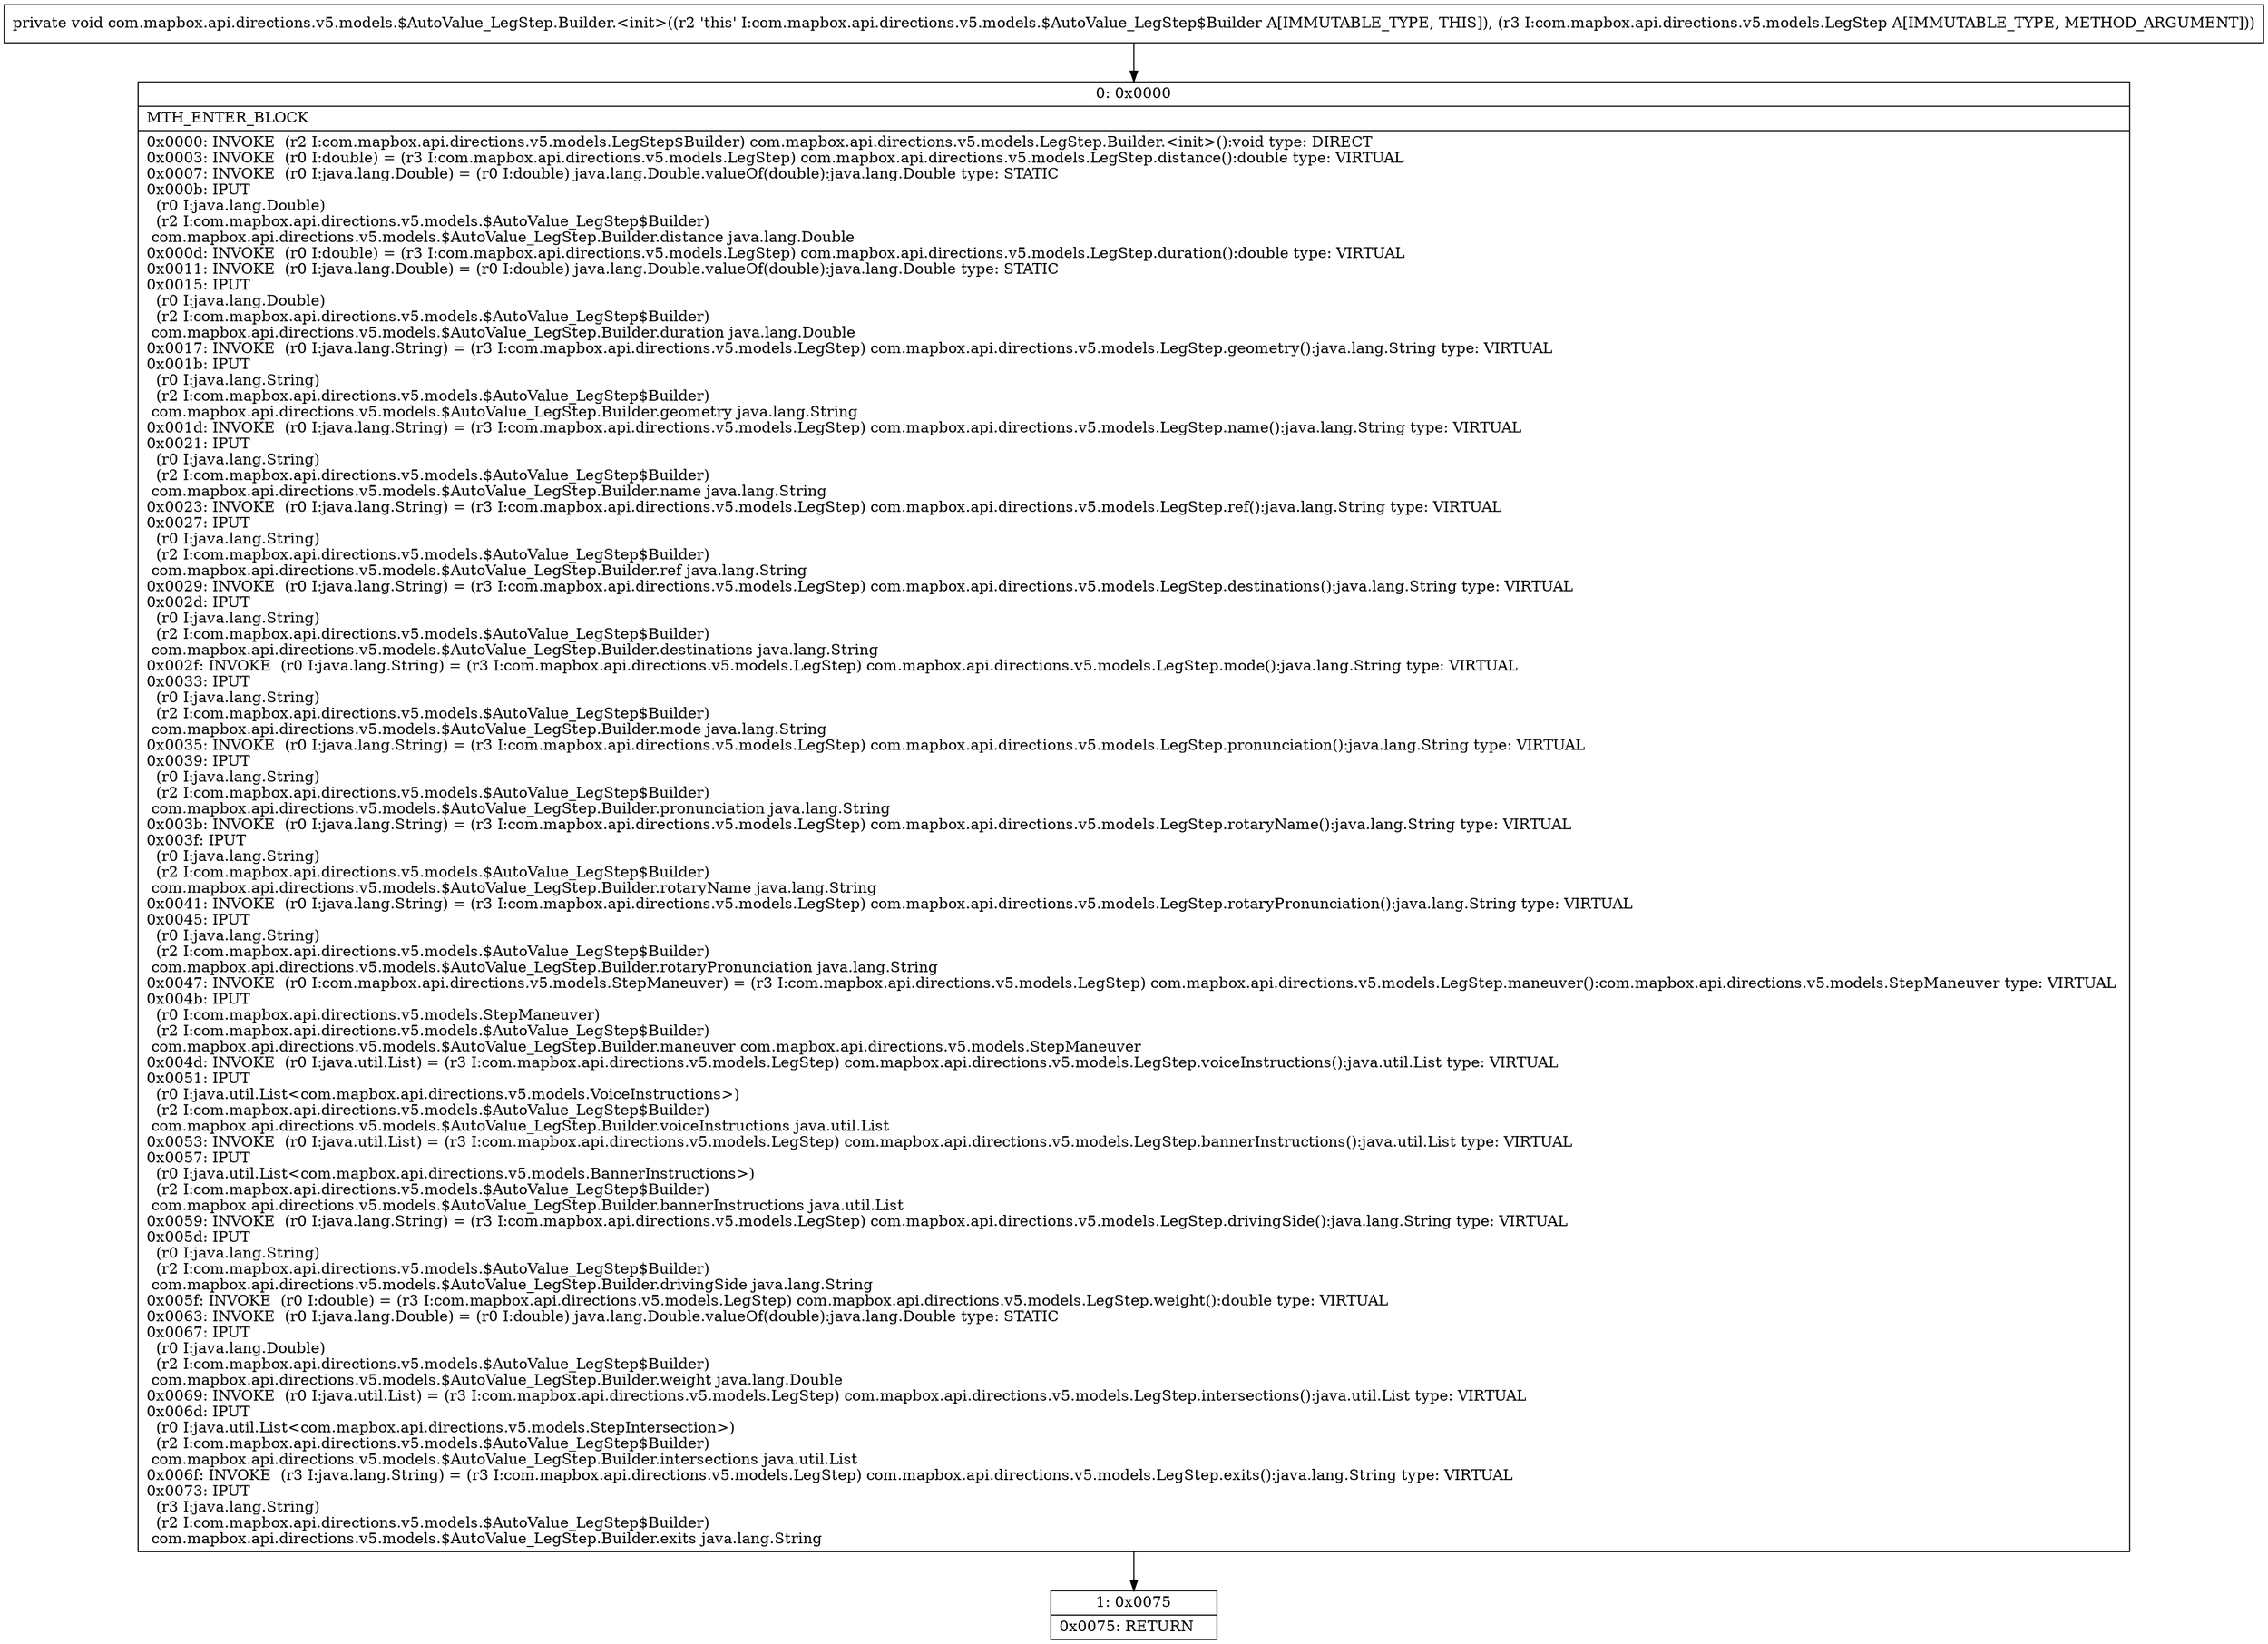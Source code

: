 digraph "CFG forcom.mapbox.api.directions.v5.models.$AutoValue_LegStep.Builder.\<init\>(Lcom\/mapbox\/api\/directions\/v5\/models\/LegStep;)V" {
Node_0 [shape=record,label="{0\:\ 0x0000|MTH_ENTER_BLOCK\l|0x0000: INVOKE  (r2 I:com.mapbox.api.directions.v5.models.LegStep$Builder) com.mapbox.api.directions.v5.models.LegStep.Builder.\<init\>():void type: DIRECT \l0x0003: INVOKE  (r0 I:double) = (r3 I:com.mapbox.api.directions.v5.models.LegStep) com.mapbox.api.directions.v5.models.LegStep.distance():double type: VIRTUAL \l0x0007: INVOKE  (r0 I:java.lang.Double) = (r0 I:double) java.lang.Double.valueOf(double):java.lang.Double type: STATIC \l0x000b: IPUT  \l  (r0 I:java.lang.Double)\l  (r2 I:com.mapbox.api.directions.v5.models.$AutoValue_LegStep$Builder)\l com.mapbox.api.directions.v5.models.$AutoValue_LegStep.Builder.distance java.lang.Double \l0x000d: INVOKE  (r0 I:double) = (r3 I:com.mapbox.api.directions.v5.models.LegStep) com.mapbox.api.directions.v5.models.LegStep.duration():double type: VIRTUAL \l0x0011: INVOKE  (r0 I:java.lang.Double) = (r0 I:double) java.lang.Double.valueOf(double):java.lang.Double type: STATIC \l0x0015: IPUT  \l  (r0 I:java.lang.Double)\l  (r2 I:com.mapbox.api.directions.v5.models.$AutoValue_LegStep$Builder)\l com.mapbox.api.directions.v5.models.$AutoValue_LegStep.Builder.duration java.lang.Double \l0x0017: INVOKE  (r0 I:java.lang.String) = (r3 I:com.mapbox.api.directions.v5.models.LegStep) com.mapbox.api.directions.v5.models.LegStep.geometry():java.lang.String type: VIRTUAL \l0x001b: IPUT  \l  (r0 I:java.lang.String)\l  (r2 I:com.mapbox.api.directions.v5.models.$AutoValue_LegStep$Builder)\l com.mapbox.api.directions.v5.models.$AutoValue_LegStep.Builder.geometry java.lang.String \l0x001d: INVOKE  (r0 I:java.lang.String) = (r3 I:com.mapbox.api.directions.v5.models.LegStep) com.mapbox.api.directions.v5.models.LegStep.name():java.lang.String type: VIRTUAL \l0x0021: IPUT  \l  (r0 I:java.lang.String)\l  (r2 I:com.mapbox.api.directions.v5.models.$AutoValue_LegStep$Builder)\l com.mapbox.api.directions.v5.models.$AutoValue_LegStep.Builder.name java.lang.String \l0x0023: INVOKE  (r0 I:java.lang.String) = (r3 I:com.mapbox.api.directions.v5.models.LegStep) com.mapbox.api.directions.v5.models.LegStep.ref():java.lang.String type: VIRTUAL \l0x0027: IPUT  \l  (r0 I:java.lang.String)\l  (r2 I:com.mapbox.api.directions.v5.models.$AutoValue_LegStep$Builder)\l com.mapbox.api.directions.v5.models.$AutoValue_LegStep.Builder.ref java.lang.String \l0x0029: INVOKE  (r0 I:java.lang.String) = (r3 I:com.mapbox.api.directions.v5.models.LegStep) com.mapbox.api.directions.v5.models.LegStep.destinations():java.lang.String type: VIRTUAL \l0x002d: IPUT  \l  (r0 I:java.lang.String)\l  (r2 I:com.mapbox.api.directions.v5.models.$AutoValue_LegStep$Builder)\l com.mapbox.api.directions.v5.models.$AutoValue_LegStep.Builder.destinations java.lang.String \l0x002f: INVOKE  (r0 I:java.lang.String) = (r3 I:com.mapbox.api.directions.v5.models.LegStep) com.mapbox.api.directions.v5.models.LegStep.mode():java.lang.String type: VIRTUAL \l0x0033: IPUT  \l  (r0 I:java.lang.String)\l  (r2 I:com.mapbox.api.directions.v5.models.$AutoValue_LegStep$Builder)\l com.mapbox.api.directions.v5.models.$AutoValue_LegStep.Builder.mode java.lang.String \l0x0035: INVOKE  (r0 I:java.lang.String) = (r3 I:com.mapbox.api.directions.v5.models.LegStep) com.mapbox.api.directions.v5.models.LegStep.pronunciation():java.lang.String type: VIRTUAL \l0x0039: IPUT  \l  (r0 I:java.lang.String)\l  (r2 I:com.mapbox.api.directions.v5.models.$AutoValue_LegStep$Builder)\l com.mapbox.api.directions.v5.models.$AutoValue_LegStep.Builder.pronunciation java.lang.String \l0x003b: INVOKE  (r0 I:java.lang.String) = (r3 I:com.mapbox.api.directions.v5.models.LegStep) com.mapbox.api.directions.v5.models.LegStep.rotaryName():java.lang.String type: VIRTUAL \l0x003f: IPUT  \l  (r0 I:java.lang.String)\l  (r2 I:com.mapbox.api.directions.v5.models.$AutoValue_LegStep$Builder)\l com.mapbox.api.directions.v5.models.$AutoValue_LegStep.Builder.rotaryName java.lang.String \l0x0041: INVOKE  (r0 I:java.lang.String) = (r3 I:com.mapbox.api.directions.v5.models.LegStep) com.mapbox.api.directions.v5.models.LegStep.rotaryPronunciation():java.lang.String type: VIRTUAL \l0x0045: IPUT  \l  (r0 I:java.lang.String)\l  (r2 I:com.mapbox.api.directions.v5.models.$AutoValue_LegStep$Builder)\l com.mapbox.api.directions.v5.models.$AutoValue_LegStep.Builder.rotaryPronunciation java.lang.String \l0x0047: INVOKE  (r0 I:com.mapbox.api.directions.v5.models.StepManeuver) = (r3 I:com.mapbox.api.directions.v5.models.LegStep) com.mapbox.api.directions.v5.models.LegStep.maneuver():com.mapbox.api.directions.v5.models.StepManeuver type: VIRTUAL \l0x004b: IPUT  \l  (r0 I:com.mapbox.api.directions.v5.models.StepManeuver)\l  (r2 I:com.mapbox.api.directions.v5.models.$AutoValue_LegStep$Builder)\l com.mapbox.api.directions.v5.models.$AutoValue_LegStep.Builder.maneuver com.mapbox.api.directions.v5.models.StepManeuver \l0x004d: INVOKE  (r0 I:java.util.List) = (r3 I:com.mapbox.api.directions.v5.models.LegStep) com.mapbox.api.directions.v5.models.LegStep.voiceInstructions():java.util.List type: VIRTUAL \l0x0051: IPUT  \l  (r0 I:java.util.List\<com.mapbox.api.directions.v5.models.VoiceInstructions\>)\l  (r2 I:com.mapbox.api.directions.v5.models.$AutoValue_LegStep$Builder)\l com.mapbox.api.directions.v5.models.$AutoValue_LegStep.Builder.voiceInstructions java.util.List \l0x0053: INVOKE  (r0 I:java.util.List) = (r3 I:com.mapbox.api.directions.v5.models.LegStep) com.mapbox.api.directions.v5.models.LegStep.bannerInstructions():java.util.List type: VIRTUAL \l0x0057: IPUT  \l  (r0 I:java.util.List\<com.mapbox.api.directions.v5.models.BannerInstructions\>)\l  (r2 I:com.mapbox.api.directions.v5.models.$AutoValue_LegStep$Builder)\l com.mapbox.api.directions.v5.models.$AutoValue_LegStep.Builder.bannerInstructions java.util.List \l0x0059: INVOKE  (r0 I:java.lang.String) = (r3 I:com.mapbox.api.directions.v5.models.LegStep) com.mapbox.api.directions.v5.models.LegStep.drivingSide():java.lang.String type: VIRTUAL \l0x005d: IPUT  \l  (r0 I:java.lang.String)\l  (r2 I:com.mapbox.api.directions.v5.models.$AutoValue_LegStep$Builder)\l com.mapbox.api.directions.v5.models.$AutoValue_LegStep.Builder.drivingSide java.lang.String \l0x005f: INVOKE  (r0 I:double) = (r3 I:com.mapbox.api.directions.v5.models.LegStep) com.mapbox.api.directions.v5.models.LegStep.weight():double type: VIRTUAL \l0x0063: INVOKE  (r0 I:java.lang.Double) = (r0 I:double) java.lang.Double.valueOf(double):java.lang.Double type: STATIC \l0x0067: IPUT  \l  (r0 I:java.lang.Double)\l  (r2 I:com.mapbox.api.directions.v5.models.$AutoValue_LegStep$Builder)\l com.mapbox.api.directions.v5.models.$AutoValue_LegStep.Builder.weight java.lang.Double \l0x0069: INVOKE  (r0 I:java.util.List) = (r3 I:com.mapbox.api.directions.v5.models.LegStep) com.mapbox.api.directions.v5.models.LegStep.intersections():java.util.List type: VIRTUAL \l0x006d: IPUT  \l  (r0 I:java.util.List\<com.mapbox.api.directions.v5.models.StepIntersection\>)\l  (r2 I:com.mapbox.api.directions.v5.models.$AutoValue_LegStep$Builder)\l com.mapbox.api.directions.v5.models.$AutoValue_LegStep.Builder.intersections java.util.List \l0x006f: INVOKE  (r3 I:java.lang.String) = (r3 I:com.mapbox.api.directions.v5.models.LegStep) com.mapbox.api.directions.v5.models.LegStep.exits():java.lang.String type: VIRTUAL \l0x0073: IPUT  \l  (r3 I:java.lang.String)\l  (r2 I:com.mapbox.api.directions.v5.models.$AutoValue_LegStep$Builder)\l com.mapbox.api.directions.v5.models.$AutoValue_LegStep.Builder.exits java.lang.String \l}"];
Node_1 [shape=record,label="{1\:\ 0x0075|0x0075: RETURN   \l}"];
MethodNode[shape=record,label="{private void com.mapbox.api.directions.v5.models.$AutoValue_LegStep.Builder.\<init\>((r2 'this' I:com.mapbox.api.directions.v5.models.$AutoValue_LegStep$Builder A[IMMUTABLE_TYPE, THIS]), (r3 I:com.mapbox.api.directions.v5.models.LegStep A[IMMUTABLE_TYPE, METHOD_ARGUMENT])) }"];
MethodNode -> Node_0;
Node_0 -> Node_1;
}

